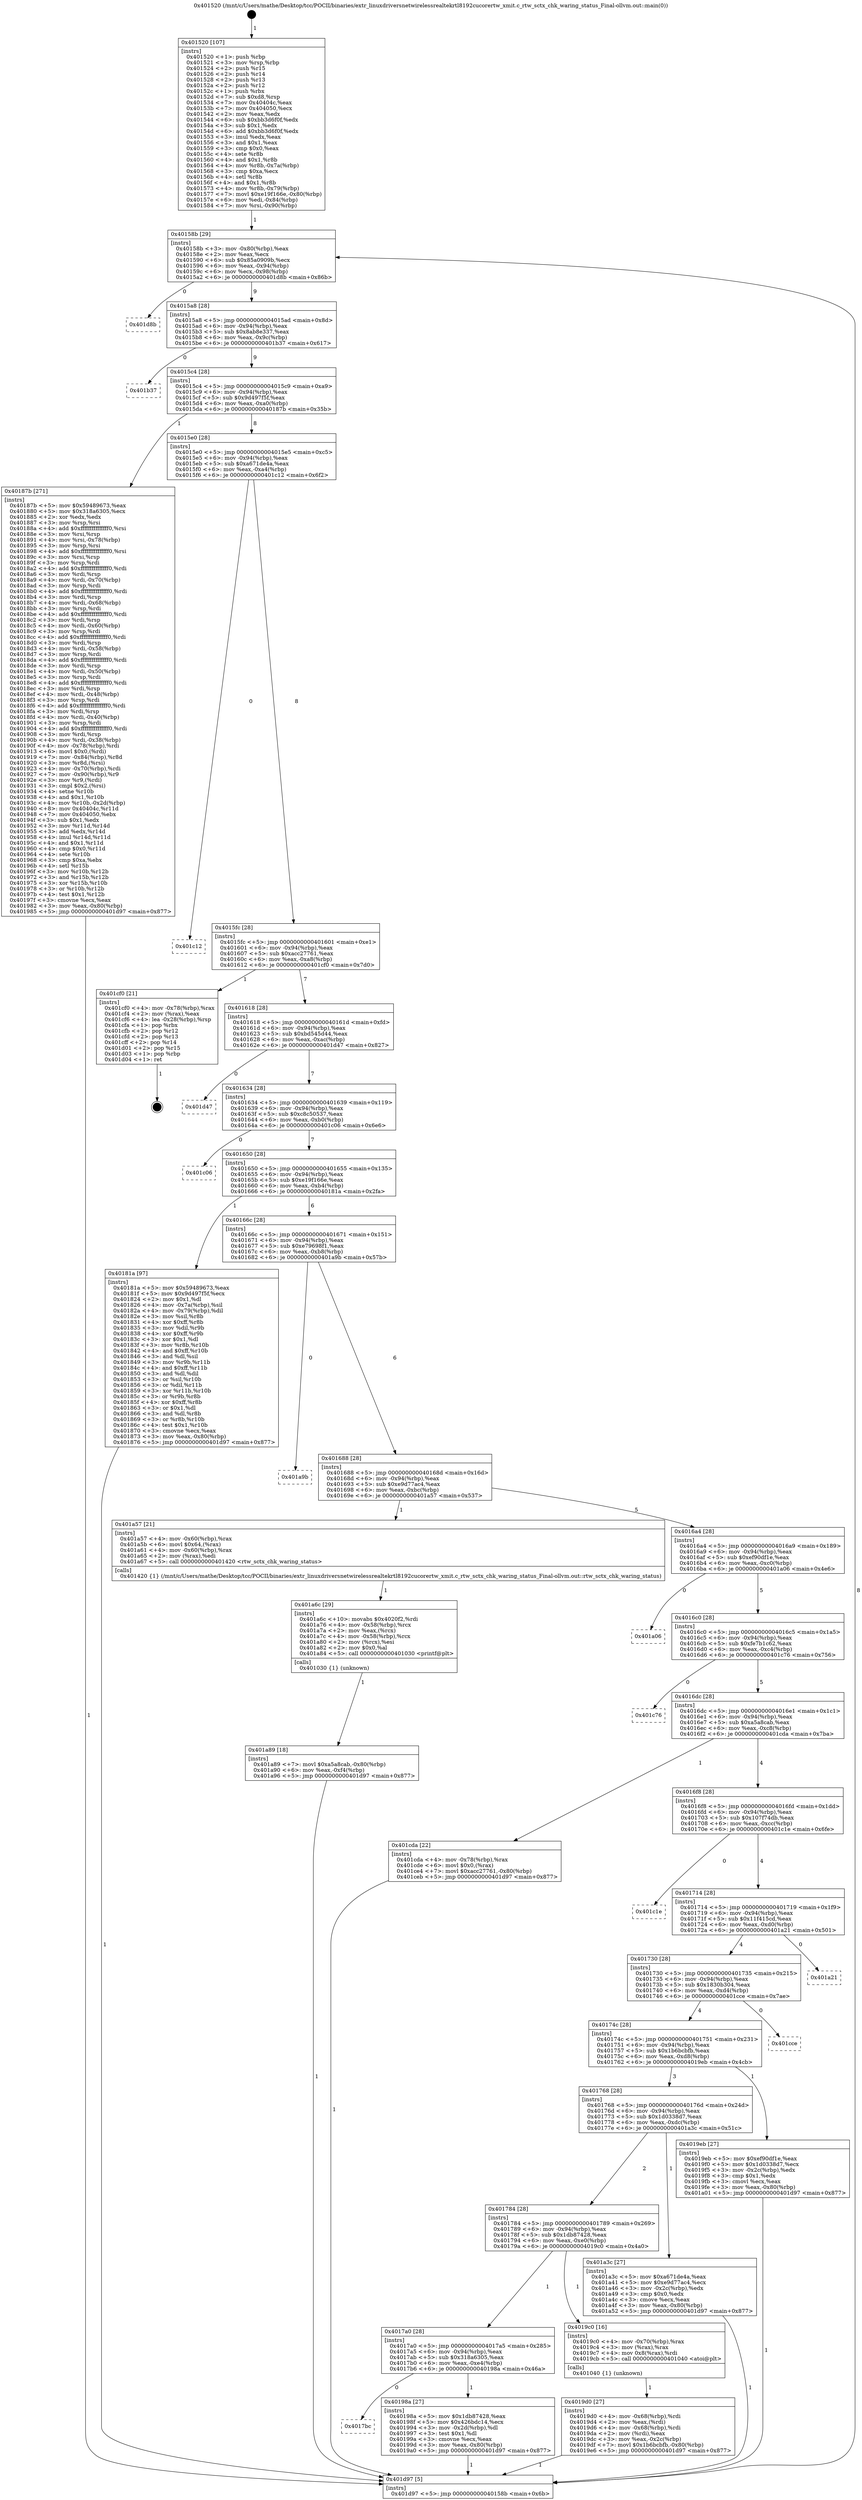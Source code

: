 digraph "0x401520" {
  label = "0x401520 (/mnt/c/Users/mathe/Desktop/tcc/POCII/binaries/extr_linuxdriversnetwirelessrealtekrtl8192cucorertw_xmit.c_rtw_sctx_chk_waring_status_Final-ollvm.out::main(0))"
  labelloc = "t"
  node[shape=record]

  Entry [label="",width=0.3,height=0.3,shape=circle,fillcolor=black,style=filled]
  "0x40158b" [label="{
     0x40158b [29]\l
     | [instrs]\l
     &nbsp;&nbsp;0x40158b \<+3\>: mov -0x80(%rbp),%eax\l
     &nbsp;&nbsp;0x40158e \<+2\>: mov %eax,%ecx\l
     &nbsp;&nbsp;0x401590 \<+6\>: sub $0x85a0909b,%ecx\l
     &nbsp;&nbsp;0x401596 \<+6\>: mov %eax,-0x94(%rbp)\l
     &nbsp;&nbsp;0x40159c \<+6\>: mov %ecx,-0x98(%rbp)\l
     &nbsp;&nbsp;0x4015a2 \<+6\>: je 0000000000401d8b \<main+0x86b\>\l
  }"]
  "0x401d8b" [label="{
     0x401d8b\l
  }", style=dashed]
  "0x4015a8" [label="{
     0x4015a8 [28]\l
     | [instrs]\l
     &nbsp;&nbsp;0x4015a8 \<+5\>: jmp 00000000004015ad \<main+0x8d\>\l
     &nbsp;&nbsp;0x4015ad \<+6\>: mov -0x94(%rbp),%eax\l
     &nbsp;&nbsp;0x4015b3 \<+5\>: sub $0x8ab8e337,%eax\l
     &nbsp;&nbsp;0x4015b8 \<+6\>: mov %eax,-0x9c(%rbp)\l
     &nbsp;&nbsp;0x4015be \<+6\>: je 0000000000401b37 \<main+0x617\>\l
  }"]
  Exit [label="",width=0.3,height=0.3,shape=circle,fillcolor=black,style=filled,peripheries=2]
  "0x401b37" [label="{
     0x401b37\l
  }", style=dashed]
  "0x4015c4" [label="{
     0x4015c4 [28]\l
     | [instrs]\l
     &nbsp;&nbsp;0x4015c4 \<+5\>: jmp 00000000004015c9 \<main+0xa9\>\l
     &nbsp;&nbsp;0x4015c9 \<+6\>: mov -0x94(%rbp),%eax\l
     &nbsp;&nbsp;0x4015cf \<+5\>: sub $0x9d497f5f,%eax\l
     &nbsp;&nbsp;0x4015d4 \<+6\>: mov %eax,-0xa0(%rbp)\l
     &nbsp;&nbsp;0x4015da \<+6\>: je 000000000040187b \<main+0x35b\>\l
  }"]
  "0x401a89" [label="{
     0x401a89 [18]\l
     | [instrs]\l
     &nbsp;&nbsp;0x401a89 \<+7\>: movl $0xa5a8cab,-0x80(%rbp)\l
     &nbsp;&nbsp;0x401a90 \<+6\>: mov %eax,-0xf4(%rbp)\l
     &nbsp;&nbsp;0x401a96 \<+5\>: jmp 0000000000401d97 \<main+0x877\>\l
  }"]
  "0x40187b" [label="{
     0x40187b [271]\l
     | [instrs]\l
     &nbsp;&nbsp;0x40187b \<+5\>: mov $0x59489673,%eax\l
     &nbsp;&nbsp;0x401880 \<+5\>: mov $0x318a6305,%ecx\l
     &nbsp;&nbsp;0x401885 \<+2\>: xor %edx,%edx\l
     &nbsp;&nbsp;0x401887 \<+3\>: mov %rsp,%rsi\l
     &nbsp;&nbsp;0x40188a \<+4\>: add $0xfffffffffffffff0,%rsi\l
     &nbsp;&nbsp;0x40188e \<+3\>: mov %rsi,%rsp\l
     &nbsp;&nbsp;0x401891 \<+4\>: mov %rsi,-0x78(%rbp)\l
     &nbsp;&nbsp;0x401895 \<+3\>: mov %rsp,%rsi\l
     &nbsp;&nbsp;0x401898 \<+4\>: add $0xfffffffffffffff0,%rsi\l
     &nbsp;&nbsp;0x40189c \<+3\>: mov %rsi,%rsp\l
     &nbsp;&nbsp;0x40189f \<+3\>: mov %rsp,%rdi\l
     &nbsp;&nbsp;0x4018a2 \<+4\>: add $0xfffffffffffffff0,%rdi\l
     &nbsp;&nbsp;0x4018a6 \<+3\>: mov %rdi,%rsp\l
     &nbsp;&nbsp;0x4018a9 \<+4\>: mov %rdi,-0x70(%rbp)\l
     &nbsp;&nbsp;0x4018ad \<+3\>: mov %rsp,%rdi\l
     &nbsp;&nbsp;0x4018b0 \<+4\>: add $0xfffffffffffffff0,%rdi\l
     &nbsp;&nbsp;0x4018b4 \<+3\>: mov %rdi,%rsp\l
     &nbsp;&nbsp;0x4018b7 \<+4\>: mov %rdi,-0x68(%rbp)\l
     &nbsp;&nbsp;0x4018bb \<+3\>: mov %rsp,%rdi\l
     &nbsp;&nbsp;0x4018be \<+4\>: add $0xfffffffffffffff0,%rdi\l
     &nbsp;&nbsp;0x4018c2 \<+3\>: mov %rdi,%rsp\l
     &nbsp;&nbsp;0x4018c5 \<+4\>: mov %rdi,-0x60(%rbp)\l
     &nbsp;&nbsp;0x4018c9 \<+3\>: mov %rsp,%rdi\l
     &nbsp;&nbsp;0x4018cc \<+4\>: add $0xfffffffffffffff0,%rdi\l
     &nbsp;&nbsp;0x4018d0 \<+3\>: mov %rdi,%rsp\l
     &nbsp;&nbsp;0x4018d3 \<+4\>: mov %rdi,-0x58(%rbp)\l
     &nbsp;&nbsp;0x4018d7 \<+3\>: mov %rsp,%rdi\l
     &nbsp;&nbsp;0x4018da \<+4\>: add $0xfffffffffffffff0,%rdi\l
     &nbsp;&nbsp;0x4018de \<+3\>: mov %rdi,%rsp\l
     &nbsp;&nbsp;0x4018e1 \<+4\>: mov %rdi,-0x50(%rbp)\l
     &nbsp;&nbsp;0x4018e5 \<+3\>: mov %rsp,%rdi\l
     &nbsp;&nbsp;0x4018e8 \<+4\>: add $0xfffffffffffffff0,%rdi\l
     &nbsp;&nbsp;0x4018ec \<+3\>: mov %rdi,%rsp\l
     &nbsp;&nbsp;0x4018ef \<+4\>: mov %rdi,-0x48(%rbp)\l
     &nbsp;&nbsp;0x4018f3 \<+3\>: mov %rsp,%rdi\l
     &nbsp;&nbsp;0x4018f6 \<+4\>: add $0xfffffffffffffff0,%rdi\l
     &nbsp;&nbsp;0x4018fa \<+3\>: mov %rdi,%rsp\l
     &nbsp;&nbsp;0x4018fd \<+4\>: mov %rdi,-0x40(%rbp)\l
     &nbsp;&nbsp;0x401901 \<+3\>: mov %rsp,%rdi\l
     &nbsp;&nbsp;0x401904 \<+4\>: add $0xfffffffffffffff0,%rdi\l
     &nbsp;&nbsp;0x401908 \<+3\>: mov %rdi,%rsp\l
     &nbsp;&nbsp;0x40190b \<+4\>: mov %rdi,-0x38(%rbp)\l
     &nbsp;&nbsp;0x40190f \<+4\>: mov -0x78(%rbp),%rdi\l
     &nbsp;&nbsp;0x401913 \<+6\>: movl $0x0,(%rdi)\l
     &nbsp;&nbsp;0x401919 \<+7\>: mov -0x84(%rbp),%r8d\l
     &nbsp;&nbsp;0x401920 \<+3\>: mov %r8d,(%rsi)\l
     &nbsp;&nbsp;0x401923 \<+4\>: mov -0x70(%rbp),%rdi\l
     &nbsp;&nbsp;0x401927 \<+7\>: mov -0x90(%rbp),%r9\l
     &nbsp;&nbsp;0x40192e \<+3\>: mov %r9,(%rdi)\l
     &nbsp;&nbsp;0x401931 \<+3\>: cmpl $0x2,(%rsi)\l
     &nbsp;&nbsp;0x401934 \<+4\>: setne %r10b\l
     &nbsp;&nbsp;0x401938 \<+4\>: and $0x1,%r10b\l
     &nbsp;&nbsp;0x40193c \<+4\>: mov %r10b,-0x2d(%rbp)\l
     &nbsp;&nbsp;0x401940 \<+8\>: mov 0x40404c,%r11d\l
     &nbsp;&nbsp;0x401948 \<+7\>: mov 0x404050,%ebx\l
     &nbsp;&nbsp;0x40194f \<+3\>: sub $0x1,%edx\l
     &nbsp;&nbsp;0x401952 \<+3\>: mov %r11d,%r14d\l
     &nbsp;&nbsp;0x401955 \<+3\>: add %edx,%r14d\l
     &nbsp;&nbsp;0x401958 \<+4\>: imul %r14d,%r11d\l
     &nbsp;&nbsp;0x40195c \<+4\>: and $0x1,%r11d\l
     &nbsp;&nbsp;0x401960 \<+4\>: cmp $0x0,%r11d\l
     &nbsp;&nbsp;0x401964 \<+4\>: sete %r10b\l
     &nbsp;&nbsp;0x401968 \<+3\>: cmp $0xa,%ebx\l
     &nbsp;&nbsp;0x40196b \<+4\>: setl %r15b\l
     &nbsp;&nbsp;0x40196f \<+3\>: mov %r10b,%r12b\l
     &nbsp;&nbsp;0x401972 \<+3\>: and %r15b,%r12b\l
     &nbsp;&nbsp;0x401975 \<+3\>: xor %r15b,%r10b\l
     &nbsp;&nbsp;0x401978 \<+3\>: or %r10b,%r12b\l
     &nbsp;&nbsp;0x40197b \<+4\>: test $0x1,%r12b\l
     &nbsp;&nbsp;0x40197f \<+3\>: cmovne %ecx,%eax\l
     &nbsp;&nbsp;0x401982 \<+3\>: mov %eax,-0x80(%rbp)\l
     &nbsp;&nbsp;0x401985 \<+5\>: jmp 0000000000401d97 \<main+0x877\>\l
  }"]
  "0x4015e0" [label="{
     0x4015e0 [28]\l
     | [instrs]\l
     &nbsp;&nbsp;0x4015e0 \<+5\>: jmp 00000000004015e5 \<main+0xc5\>\l
     &nbsp;&nbsp;0x4015e5 \<+6\>: mov -0x94(%rbp),%eax\l
     &nbsp;&nbsp;0x4015eb \<+5\>: sub $0xa671de4a,%eax\l
     &nbsp;&nbsp;0x4015f0 \<+6\>: mov %eax,-0xa4(%rbp)\l
     &nbsp;&nbsp;0x4015f6 \<+6\>: je 0000000000401c12 \<main+0x6f2\>\l
  }"]
  "0x401a6c" [label="{
     0x401a6c [29]\l
     | [instrs]\l
     &nbsp;&nbsp;0x401a6c \<+10\>: movabs $0x4020f2,%rdi\l
     &nbsp;&nbsp;0x401a76 \<+4\>: mov -0x58(%rbp),%rcx\l
     &nbsp;&nbsp;0x401a7a \<+2\>: mov %eax,(%rcx)\l
     &nbsp;&nbsp;0x401a7c \<+4\>: mov -0x58(%rbp),%rcx\l
     &nbsp;&nbsp;0x401a80 \<+2\>: mov (%rcx),%esi\l
     &nbsp;&nbsp;0x401a82 \<+2\>: mov $0x0,%al\l
     &nbsp;&nbsp;0x401a84 \<+5\>: call 0000000000401030 \<printf@plt\>\l
     | [calls]\l
     &nbsp;&nbsp;0x401030 \{1\} (unknown)\l
  }"]
  "0x401c12" [label="{
     0x401c12\l
  }", style=dashed]
  "0x4015fc" [label="{
     0x4015fc [28]\l
     | [instrs]\l
     &nbsp;&nbsp;0x4015fc \<+5\>: jmp 0000000000401601 \<main+0xe1\>\l
     &nbsp;&nbsp;0x401601 \<+6\>: mov -0x94(%rbp),%eax\l
     &nbsp;&nbsp;0x401607 \<+5\>: sub $0xacc27761,%eax\l
     &nbsp;&nbsp;0x40160c \<+6\>: mov %eax,-0xa8(%rbp)\l
     &nbsp;&nbsp;0x401612 \<+6\>: je 0000000000401cf0 \<main+0x7d0\>\l
  }"]
  "0x4019d0" [label="{
     0x4019d0 [27]\l
     | [instrs]\l
     &nbsp;&nbsp;0x4019d0 \<+4\>: mov -0x68(%rbp),%rdi\l
     &nbsp;&nbsp;0x4019d4 \<+2\>: mov %eax,(%rdi)\l
     &nbsp;&nbsp;0x4019d6 \<+4\>: mov -0x68(%rbp),%rdi\l
     &nbsp;&nbsp;0x4019da \<+2\>: mov (%rdi),%eax\l
     &nbsp;&nbsp;0x4019dc \<+3\>: mov %eax,-0x2c(%rbp)\l
     &nbsp;&nbsp;0x4019df \<+7\>: movl $0x1b6bcbfb,-0x80(%rbp)\l
     &nbsp;&nbsp;0x4019e6 \<+5\>: jmp 0000000000401d97 \<main+0x877\>\l
  }"]
  "0x401cf0" [label="{
     0x401cf0 [21]\l
     | [instrs]\l
     &nbsp;&nbsp;0x401cf0 \<+4\>: mov -0x78(%rbp),%rax\l
     &nbsp;&nbsp;0x401cf4 \<+2\>: mov (%rax),%eax\l
     &nbsp;&nbsp;0x401cf6 \<+4\>: lea -0x28(%rbp),%rsp\l
     &nbsp;&nbsp;0x401cfa \<+1\>: pop %rbx\l
     &nbsp;&nbsp;0x401cfb \<+2\>: pop %r12\l
     &nbsp;&nbsp;0x401cfd \<+2\>: pop %r13\l
     &nbsp;&nbsp;0x401cff \<+2\>: pop %r14\l
     &nbsp;&nbsp;0x401d01 \<+2\>: pop %r15\l
     &nbsp;&nbsp;0x401d03 \<+1\>: pop %rbp\l
     &nbsp;&nbsp;0x401d04 \<+1\>: ret\l
  }"]
  "0x401618" [label="{
     0x401618 [28]\l
     | [instrs]\l
     &nbsp;&nbsp;0x401618 \<+5\>: jmp 000000000040161d \<main+0xfd\>\l
     &nbsp;&nbsp;0x40161d \<+6\>: mov -0x94(%rbp),%eax\l
     &nbsp;&nbsp;0x401623 \<+5\>: sub $0xbd545d44,%eax\l
     &nbsp;&nbsp;0x401628 \<+6\>: mov %eax,-0xac(%rbp)\l
     &nbsp;&nbsp;0x40162e \<+6\>: je 0000000000401d47 \<main+0x827\>\l
  }"]
  "0x4017bc" [label="{
     0x4017bc\l
  }", style=dashed]
  "0x401d47" [label="{
     0x401d47\l
  }", style=dashed]
  "0x401634" [label="{
     0x401634 [28]\l
     | [instrs]\l
     &nbsp;&nbsp;0x401634 \<+5\>: jmp 0000000000401639 \<main+0x119\>\l
     &nbsp;&nbsp;0x401639 \<+6\>: mov -0x94(%rbp),%eax\l
     &nbsp;&nbsp;0x40163f \<+5\>: sub $0xc8c50537,%eax\l
     &nbsp;&nbsp;0x401644 \<+6\>: mov %eax,-0xb0(%rbp)\l
     &nbsp;&nbsp;0x40164a \<+6\>: je 0000000000401c06 \<main+0x6e6\>\l
  }"]
  "0x40198a" [label="{
     0x40198a [27]\l
     | [instrs]\l
     &nbsp;&nbsp;0x40198a \<+5\>: mov $0x1db87428,%eax\l
     &nbsp;&nbsp;0x40198f \<+5\>: mov $0x426bdc14,%ecx\l
     &nbsp;&nbsp;0x401994 \<+3\>: mov -0x2d(%rbp),%dl\l
     &nbsp;&nbsp;0x401997 \<+3\>: test $0x1,%dl\l
     &nbsp;&nbsp;0x40199a \<+3\>: cmovne %ecx,%eax\l
     &nbsp;&nbsp;0x40199d \<+3\>: mov %eax,-0x80(%rbp)\l
     &nbsp;&nbsp;0x4019a0 \<+5\>: jmp 0000000000401d97 \<main+0x877\>\l
  }"]
  "0x401c06" [label="{
     0x401c06\l
  }", style=dashed]
  "0x401650" [label="{
     0x401650 [28]\l
     | [instrs]\l
     &nbsp;&nbsp;0x401650 \<+5\>: jmp 0000000000401655 \<main+0x135\>\l
     &nbsp;&nbsp;0x401655 \<+6\>: mov -0x94(%rbp),%eax\l
     &nbsp;&nbsp;0x40165b \<+5\>: sub $0xe19f166e,%eax\l
     &nbsp;&nbsp;0x401660 \<+6\>: mov %eax,-0xb4(%rbp)\l
     &nbsp;&nbsp;0x401666 \<+6\>: je 000000000040181a \<main+0x2fa\>\l
  }"]
  "0x4017a0" [label="{
     0x4017a0 [28]\l
     | [instrs]\l
     &nbsp;&nbsp;0x4017a0 \<+5\>: jmp 00000000004017a5 \<main+0x285\>\l
     &nbsp;&nbsp;0x4017a5 \<+6\>: mov -0x94(%rbp),%eax\l
     &nbsp;&nbsp;0x4017ab \<+5\>: sub $0x318a6305,%eax\l
     &nbsp;&nbsp;0x4017b0 \<+6\>: mov %eax,-0xe4(%rbp)\l
     &nbsp;&nbsp;0x4017b6 \<+6\>: je 000000000040198a \<main+0x46a\>\l
  }"]
  "0x40181a" [label="{
     0x40181a [97]\l
     | [instrs]\l
     &nbsp;&nbsp;0x40181a \<+5\>: mov $0x59489673,%eax\l
     &nbsp;&nbsp;0x40181f \<+5\>: mov $0x9d497f5f,%ecx\l
     &nbsp;&nbsp;0x401824 \<+2\>: mov $0x1,%dl\l
     &nbsp;&nbsp;0x401826 \<+4\>: mov -0x7a(%rbp),%sil\l
     &nbsp;&nbsp;0x40182a \<+4\>: mov -0x79(%rbp),%dil\l
     &nbsp;&nbsp;0x40182e \<+3\>: mov %sil,%r8b\l
     &nbsp;&nbsp;0x401831 \<+4\>: xor $0xff,%r8b\l
     &nbsp;&nbsp;0x401835 \<+3\>: mov %dil,%r9b\l
     &nbsp;&nbsp;0x401838 \<+4\>: xor $0xff,%r9b\l
     &nbsp;&nbsp;0x40183c \<+3\>: xor $0x1,%dl\l
     &nbsp;&nbsp;0x40183f \<+3\>: mov %r8b,%r10b\l
     &nbsp;&nbsp;0x401842 \<+4\>: and $0xff,%r10b\l
     &nbsp;&nbsp;0x401846 \<+3\>: and %dl,%sil\l
     &nbsp;&nbsp;0x401849 \<+3\>: mov %r9b,%r11b\l
     &nbsp;&nbsp;0x40184c \<+4\>: and $0xff,%r11b\l
     &nbsp;&nbsp;0x401850 \<+3\>: and %dl,%dil\l
     &nbsp;&nbsp;0x401853 \<+3\>: or %sil,%r10b\l
     &nbsp;&nbsp;0x401856 \<+3\>: or %dil,%r11b\l
     &nbsp;&nbsp;0x401859 \<+3\>: xor %r11b,%r10b\l
     &nbsp;&nbsp;0x40185c \<+3\>: or %r9b,%r8b\l
     &nbsp;&nbsp;0x40185f \<+4\>: xor $0xff,%r8b\l
     &nbsp;&nbsp;0x401863 \<+3\>: or $0x1,%dl\l
     &nbsp;&nbsp;0x401866 \<+3\>: and %dl,%r8b\l
     &nbsp;&nbsp;0x401869 \<+3\>: or %r8b,%r10b\l
     &nbsp;&nbsp;0x40186c \<+4\>: test $0x1,%r10b\l
     &nbsp;&nbsp;0x401870 \<+3\>: cmovne %ecx,%eax\l
     &nbsp;&nbsp;0x401873 \<+3\>: mov %eax,-0x80(%rbp)\l
     &nbsp;&nbsp;0x401876 \<+5\>: jmp 0000000000401d97 \<main+0x877\>\l
  }"]
  "0x40166c" [label="{
     0x40166c [28]\l
     | [instrs]\l
     &nbsp;&nbsp;0x40166c \<+5\>: jmp 0000000000401671 \<main+0x151\>\l
     &nbsp;&nbsp;0x401671 \<+6\>: mov -0x94(%rbp),%eax\l
     &nbsp;&nbsp;0x401677 \<+5\>: sub $0xe79698f1,%eax\l
     &nbsp;&nbsp;0x40167c \<+6\>: mov %eax,-0xb8(%rbp)\l
     &nbsp;&nbsp;0x401682 \<+6\>: je 0000000000401a9b \<main+0x57b\>\l
  }"]
  "0x401d97" [label="{
     0x401d97 [5]\l
     | [instrs]\l
     &nbsp;&nbsp;0x401d97 \<+5\>: jmp 000000000040158b \<main+0x6b\>\l
  }"]
  "0x401520" [label="{
     0x401520 [107]\l
     | [instrs]\l
     &nbsp;&nbsp;0x401520 \<+1\>: push %rbp\l
     &nbsp;&nbsp;0x401521 \<+3\>: mov %rsp,%rbp\l
     &nbsp;&nbsp;0x401524 \<+2\>: push %r15\l
     &nbsp;&nbsp;0x401526 \<+2\>: push %r14\l
     &nbsp;&nbsp;0x401528 \<+2\>: push %r13\l
     &nbsp;&nbsp;0x40152a \<+2\>: push %r12\l
     &nbsp;&nbsp;0x40152c \<+1\>: push %rbx\l
     &nbsp;&nbsp;0x40152d \<+7\>: sub $0xd8,%rsp\l
     &nbsp;&nbsp;0x401534 \<+7\>: mov 0x40404c,%eax\l
     &nbsp;&nbsp;0x40153b \<+7\>: mov 0x404050,%ecx\l
     &nbsp;&nbsp;0x401542 \<+2\>: mov %eax,%edx\l
     &nbsp;&nbsp;0x401544 \<+6\>: sub $0xbb3d6f0f,%edx\l
     &nbsp;&nbsp;0x40154a \<+3\>: sub $0x1,%edx\l
     &nbsp;&nbsp;0x40154d \<+6\>: add $0xbb3d6f0f,%edx\l
     &nbsp;&nbsp;0x401553 \<+3\>: imul %edx,%eax\l
     &nbsp;&nbsp;0x401556 \<+3\>: and $0x1,%eax\l
     &nbsp;&nbsp;0x401559 \<+3\>: cmp $0x0,%eax\l
     &nbsp;&nbsp;0x40155c \<+4\>: sete %r8b\l
     &nbsp;&nbsp;0x401560 \<+4\>: and $0x1,%r8b\l
     &nbsp;&nbsp;0x401564 \<+4\>: mov %r8b,-0x7a(%rbp)\l
     &nbsp;&nbsp;0x401568 \<+3\>: cmp $0xa,%ecx\l
     &nbsp;&nbsp;0x40156b \<+4\>: setl %r8b\l
     &nbsp;&nbsp;0x40156f \<+4\>: and $0x1,%r8b\l
     &nbsp;&nbsp;0x401573 \<+4\>: mov %r8b,-0x79(%rbp)\l
     &nbsp;&nbsp;0x401577 \<+7\>: movl $0xe19f166e,-0x80(%rbp)\l
     &nbsp;&nbsp;0x40157e \<+6\>: mov %edi,-0x84(%rbp)\l
     &nbsp;&nbsp;0x401584 \<+7\>: mov %rsi,-0x90(%rbp)\l
  }"]
  "0x4019c0" [label="{
     0x4019c0 [16]\l
     | [instrs]\l
     &nbsp;&nbsp;0x4019c0 \<+4\>: mov -0x70(%rbp),%rax\l
     &nbsp;&nbsp;0x4019c4 \<+3\>: mov (%rax),%rax\l
     &nbsp;&nbsp;0x4019c7 \<+4\>: mov 0x8(%rax),%rdi\l
     &nbsp;&nbsp;0x4019cb \<+5\>: call 0000000000401040 \<atoi@plt\>\l
     | [calls]\l
     &nbsp;&nbsp;0x401040 \{1\} (unknown)\l
  }"]
  "0x401784" [label="{
     0x401784 [28]\l
     | [instrs]\l
     &nbsp;&nbsp;0x401784 \<+5\>: jmp 0000000000401789 \<main+0x269\>\l
     &nbsp;&nbsp;0x401789 \<+6\>: mov -0x94(%rbp),%eax\l
     &nbsp;&nbsp;0x40178f \<+5\>: sub $0x1db87428,%eax\l
     &nbsp;&nbsp;0x401794 \<+6\>: mov %eax,-0xe0(%rbp)\l
     &nbsp;&nbsp;0x40179a \<+6\>: je 00000000004019c0 \<main+0x4a0\>\l
  }"]
  "0x401a9b" [label="{
     0x401a9b\l
  }", style=dashed]
  "0x401688" [label="{
     0x401688 [28]\l
     | [instrs]\l
     &nbsp;&nbsp;0x401688 \<+5\>: jmp 000000000040168d \<main+0x16d\>\l
     &nbsp;&nbsp;0x40168d \<+6\>: mov -0x94(%rbp),%eax\l
     &nbsp;&nbsp;0x401693 \<+5\>: sub $0xe9d77ac4,%eax\l
     &nbsp;&nbsp;0x401698 \<+6\>: mov %eax,-0xbc(%rbp)\l
     &nbsp;&nbsp;0x40169e \<+6\>: je 0000000000401a57 \<main+0x537\>\l
  }"]
  "0x401a3c" [label="{
     0x401a3c [27]\l
     | [instrs]\l
     &nbsp;&nbsp;0x401a3c \<+5\>: mov $0xa671de4a,%eax\l
     &nbsp;&nbsp;0x401a41 \<+5\>: mov $0xe9d77ac4,%ecx\l
     &nbsp;&nbsp;0x401a46 \<+3\>: mov -0x2c(%rbp),%edx\l
     &nbsp;&nbsp;0x401a49 \<+3\>: cmp $0x0,%edx\l
     &nbsp;&nbsp;0x401a4c \<+3\>: cmove %ecx,%eax\l
     &nbsp;&nbsp;0x401a4f \<+3\>: mov %eax,-0x80(%rbp)\l
     &nbsp;&nbsp;0x401a52 \<+5\>: jmp 0000000000401d97 \<main+0x877\>\l
  }"]
  "0x401a57" [label="{
     0x401a57 [21]\l
     | [instrs]\l
     &nbsp;&nbsp;0x401a57 \<+4\>: mov -0x60(%rbp),%rax\l
     &nbsp;&nbsp;0x401a5b \<+6\>: movl $0x64,(%rax)\l
     &nbsp;&nbsp;0x401a61 \<+4\>: mov -0x60(%rbp),%rax\l
     &nbsp;&nbsp;0x401a65 \<+2\>: mov (%rax),%edi\l
     &nbsp;&nbsp;0x401a67 \<+5\>: call 0000000000401420 \<rtw_sctx_chk_waring_status\>\l
     | [calls]\l
     &nbsp;&nbsp;0x401420 \{1\} (/mnt/c/Users/mathe/Desktop/tcc/POCII/binaries/extr_linuxdriversnetwirelessrealtekrtl8192cucorertw_xmit.c_rtw_sctx_chk_waring_status_Final-ollvm.out::rtw_sctx_chk_waring_status)\l
  }"]
  "0x4016a4" [label="{
     0x4016a4 [28]\l
     | [instrs]\l
     &nbsp;&nbsp;0x4016a4 \<+5\>: jmp 00000000004016a9 \<main+0x189\>\l
     &nbsp;&nbsp;0x4016a9 \<+6\>: mov -0x94(%rbp),%eax\l
     &nbsp;&nbsp;0x4016af \<+5\>: sub $0xef90df1e,%eax\l
     &nbsp;&nbsp;0x4016b4 \<+6\>: mov %eax,-0xc0(%rbp)\l
     &nbsp;&nbsp;0x4016ba \<+6\>: je 0000000000401a06 \<main+0x4e6\>\l
  }"]
  "0x401768" [label="{
     0x401768 [28]\l
     | [instrs]\l
     &nbsp;&nbsp;0x401768 \<+5\>: jmp 000000000040176d \<main+0x24d\>\l
     &nbsp;&nbsp;0x40176d \<+6\>: mov -0x94(%rbp),%eax\l
     &nbsp;&nbsp;0x401773 \<+5\>: sub $0x1d0338d7,%eax\l
     &nbsp;&nbsp;0x401778 \<+6\>: mov %eax,-0xdc(%rbp)\l
     &nbsp;&nbsp;0x40177e \<+6\>: je 0000000000401a3c \<main+0x51c\>\l
  }"]
  "0x401a06" [label="{
     0x401a06\l
  }", style=dashed]
  "0x4016c0" [label="{
     0x4016c0 [28]\l
     | [instrs]\l
     &nbsp;&nbsp;0x4016c0 \<+5\>: jmp 00000000004016c5 \<main+0x1a5\>\l
     &nbsp;&nbsp;0x4016c5 \<+6\>: mov -0x94(%rbp),%eax\l
     &nbsp;&nbsp;0x4016cb \<+5\>: sub $0xfe7b1c62,%eax\l
     &nbsp;&nbsp;0x4016d0 \<+6\>: mov %eax,-0xc4(%rbp)\l
     &nbsp;&nbsp;0x4016d6 \<+6\>: je 0000000000401c76 \<main+0x756\>\l
  }"]
  "0x4019eb" [label="{
     0x4019eb [27]\l
     | [instrs]\l
     &nbsp;&nbsp;0x4019eb \<+5\>: mov $0xef90df1e,%eax\l
     &nbsp;&nbsp;0x4019f0 \<+5\>: mov $0x1d0338d7,%ecx\l
     &nbsp;&nbsp;0x4019f5 \<+3\>: mov -0x2c(%rbp),%edx\l
     &nbsp;&nbsp;0x4019f8 \<+3\>: cmp $0x1,%edx\l
     &nbsp;&nbsp;0x4019fb \<+3\>: cmovl %ecx,%eax\l
     &nbsp;&nbsp;0x4019fe \<+3\>: mov %eax,-0x80(%rbp)\l
     &nbsp;&nbsp;0x401a01 \<+5\>: jmp 0000000000401d97 \<main+0x877\>\l
  }"]
  "0x401c76" [label="{
     0x401c76\l
  }", style=dashed]
  "0x4016dc" [label="{
     0x4016dc [28]\l
     | [instrs]\l
     &nbsp;&nbsp;0x4016dc \<+5\>: jmp 00000000004016e1 \<main+0x1c1\>\l
     &nbsp;&nbsp;0x4016e1 \<+6\>: mov -0x94(%rbp),%eax\l
     &nbsp;&nbsp;0x4016e7 \<+5\>: sub $0xa5a8cab,%eax\l
     &nbsp;&nbsp;0x4016ec \<+6\>: mov %eax,-0xc8(%rbp)\l
     &nbsp;&nbsp;0x4016f2 \<+6\>: je 0000000000401cda \<main+0x7ba\>\l
  }"]
  "0x40174c" [label="{
     0x40174c [28]\l
     | [instrs]\l
     &nbsp;&nbsp;0x40174c \<+5\>: jmp 0000000000401751 \<main+0x231\>\l
     &nbsp;&nbsp;0x401751 \<+6\>: mov -0x94(%rbp),%eax\l
     &nbsp;&nbsp;0x401757 \<+5\>: sub $0x1b6bcbfb,%eax\l
     &nbsp;&nbsp;0x40175c \<+6\>: mov %eax,-0xd8(%rbp)\l
     &nbsp;&nbsp;0x401762 \<+6\>: je 00000000004019eb \<main+0x4cb\>\l
  }"]
  "0x401cda" [label="{
     0x401cda [22]\l
     | [instrs]\l
     &nbsp;&nbsp;0x401cda \<+4\>: mov -0x78(%rbp),%rax\l
     &nbsp;&nbsp;0x401cde \<+6\>: movl $0x0,(%rax)\l
     &nbsp;&nbsp;0x401ce4 \<+7\>: movl $0xacc27761,-0x80(%rbp)\l
     &nbsp;&nbsp;0x401ceb \<+5\>: jmp 0000000000401d97 \<main+0x877\>\l
  }"]
  "0x4016f8" [label="{
     0x4016f8 [28]\l
     | [instrs]\l
     &nbsp;&nbsp;0x4016f8 \<+5\>: jmp 00000000004016fd \<main+0x1dd\>\l
     &nbsp;&nbsp;0x4016fd \<+6\>: mov -0x94(%rbp),%eax\l
     &nbsp;&nbsp;0x401703 \<+5\>: sub $0x107f74db,%eax\l
     &nbsp;&nbsp;0x401708 \<+6\>: mov %eax,-0xcc(%rbp)\l
     &nbsp;&nbsp;0x40170e \<+6\>: je 0000000000401c1e \<main+0x6fe\>\l
  }"]
  "0x401cce" [label="{
     0x401cce\l
  }", style=dashed]
  "0x401c1e" [label="{
     0x401c1e\l
  }", style=dashed]
  "0x401714" [label="{
     0x401714 [28]\l
     | [instrs]\l
     &nbsp;&nbsp;0x401714 \<+5\>: jmp 0000000000401719 \<main+0x1f9\>\l
     &nbsp;&nbsp;0x401719 \<+6\>: mov -0x94(%rbp),%eax\l
     &nbsp;&nbsp;0x40171f \<+5\>: sub $0x11f415cd,%eax\l
     &nbsp;&nbsp;0x401724 \<+6\>: mov %eax,-0xd0(%rbp)\l
     &nbsp;&nbsp;0x40172a \<+6\>: je 0000000000401a21 \<main+0x501\>\l
  }"]
  "0x401730" [label="{
     0x401730 [28]\l
     | [instrs]\l
     &nbsp;&nbsp;0x401730 \<+5\>: jmp 0000000000401735 \<main+0x215\>\l
     &nbsp;&nbsp;0x401735 \<+6\>: mov -0x94(%rbp),%eax\l
     &nbsp;&nbsp;0x40173b \<+5\>: sub $0x1830b304,%eax\l
     &nbsp;&nbsp;0x401740 \<+6\>: mov %eax,-0xd4(%rbp)\l
     &nbsp;&nbsp;0x401746 \<+6\>: je 0000000000401cce \<main+0x7ae\>\l
  }"]
  "0x401a21" [label="{
     0x401a21\l
  }", style=dashed]
  Entry -> "0x401520" [label=" 1"]
  "0x40158b" -> "0x401d8b" [label=" 0"]
  "0x40158b" -> "0x4015a8" [label=" 9"]
  "0x401cf0" -> Exit [label=" 1"]
  "0x4015a8" -> "0x401b37" [label=" 0"]
  "0x4015a8" -> "0x4015c4" [label=" 9"]
  "0x401cda" -> "0x401d97" [label=" 1"]
  "0x4015c4" -> "0x40187b" [label=" 1"]
  "0x4015c4" -> "0x4015e0" [label=" 8"]
  "0x401a89" -> "0x401d97" [label=" 1"]
  "0x4015e0" -> "0x401c12" [label=" 0"]
  "0x4015e0" -> "0x4015fc" [label=" 8"]
  "0x401a6c" -> "0x401a89" [label=" 1"]
  "0x4015fc" -> "0x401cf0" [label=" 1"]
  "0x4015fc" -> "0x401618" [label=" 7"]
  "0x401a57" -> "0x401a6c" [label=" 1"]
  "0x401618" -> "0x401d47" [label=" 0"]
  "0x401618" -> "0x401634" [label=" 7"]
  "0x401a3c" -> "0x401d97" [label=" 1"]
  "0x401634" -> "0x401c06" [label=" 0"]
  "0x401634" -> "0x401650" [label=" 7"]
  "0x4019eb" -> "0x401d97" [label=" 1"]
  "0x401650" -> "0x40181a" [label=" 1"]
  "0x401650" -> "0x40166c" [label=" 6"]
  "0x40181a" -> "0x401d97" [label=" 1"]
  "0x401520" -> "0x40158b" [label=" 1"]
  "0x401d97" -> "0x40158b" [label=" 8"]
  "0x4019c0" -> "0x4019d0" [label=" 1"]
  "0x40187b" -> "0x401d97" [label=" 1"]
  "0x40198a" -> "0x401d97" [label=" 1"]
  "0x40166c" -> "0x401a9b" [label=" 0"]
  "0x40166c" -> "0x401688" [label=" 6"]
  "0x4017a0" -> "0x40198a" [label=" 1"]
  "0x401688" -> "0x401a57" [label=" 1"]
  "0x401688" -> "0x4016a4" [label=" 5"]
  "0x4019d0" -> "0x401d97" [label=" 1"]
  "0x4016a4" -> "0x401a06" [label=" 0"]
  "0x4016a4" -> "0x4016c0" [label=" 5"]
  "0x401784" -> "0x4019c0" [label=" 1"]
  "0x4016c0" -> "0x401c76" [label=" 0"]
  "0x4016c0" -> "0x4016dc" [label=" 5"]
  "0x4017a0" -> "0x4017bc" [label=" 0"]
  "0x4016dc" -> "0x401cda" [label=" 1"]
  "0x4016dc" -> "0x4016f8" [label=" 4"]
  "0x401768" -> "0x401a3c" [label=" 1"]
  "0x4016f8" -> "0x401c1e" [label=" 0"]
  "0x4016f8" -> "0x401714" [label=" 4"]
  "0x401784" -> "0x4017a0" [label=" 1"]
  "0x401714" -> "0x401a21" [label=" 0"]
  "0x401714" -> "0x401730" [label=" 4"]
  "0x40174c" -> "0x401768" [label=" 3"]
  "0x401730" -> "0x401cce" [label=" 0"]
  "0x401730" -> "0x40174c" [label=" 4"]
  "0x401768" -> "0x401784" [label=" 2"]
  "0x40174c" -> "0x4019eb" [label=" 1"]
}
